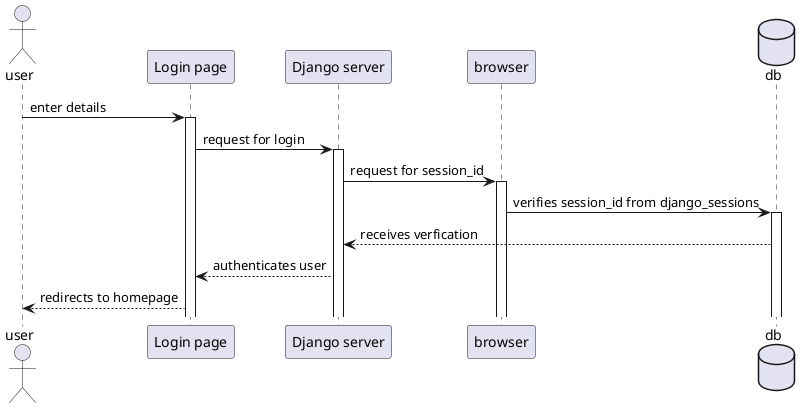 "@startuml Login Process"

actor "user" as user 


participant "Login page" as login
participant "Django server" as server
participant "browser" as session
database "db" as db



user->login:enter details
activate login
login->server:request for login
activate server
server->session:request for session_id
activate session
session->db:verifies session_id from django_sessions
activate db
db-->server:receives verfication
server-->login:authenticates user
login-->user:redirects to homepage
